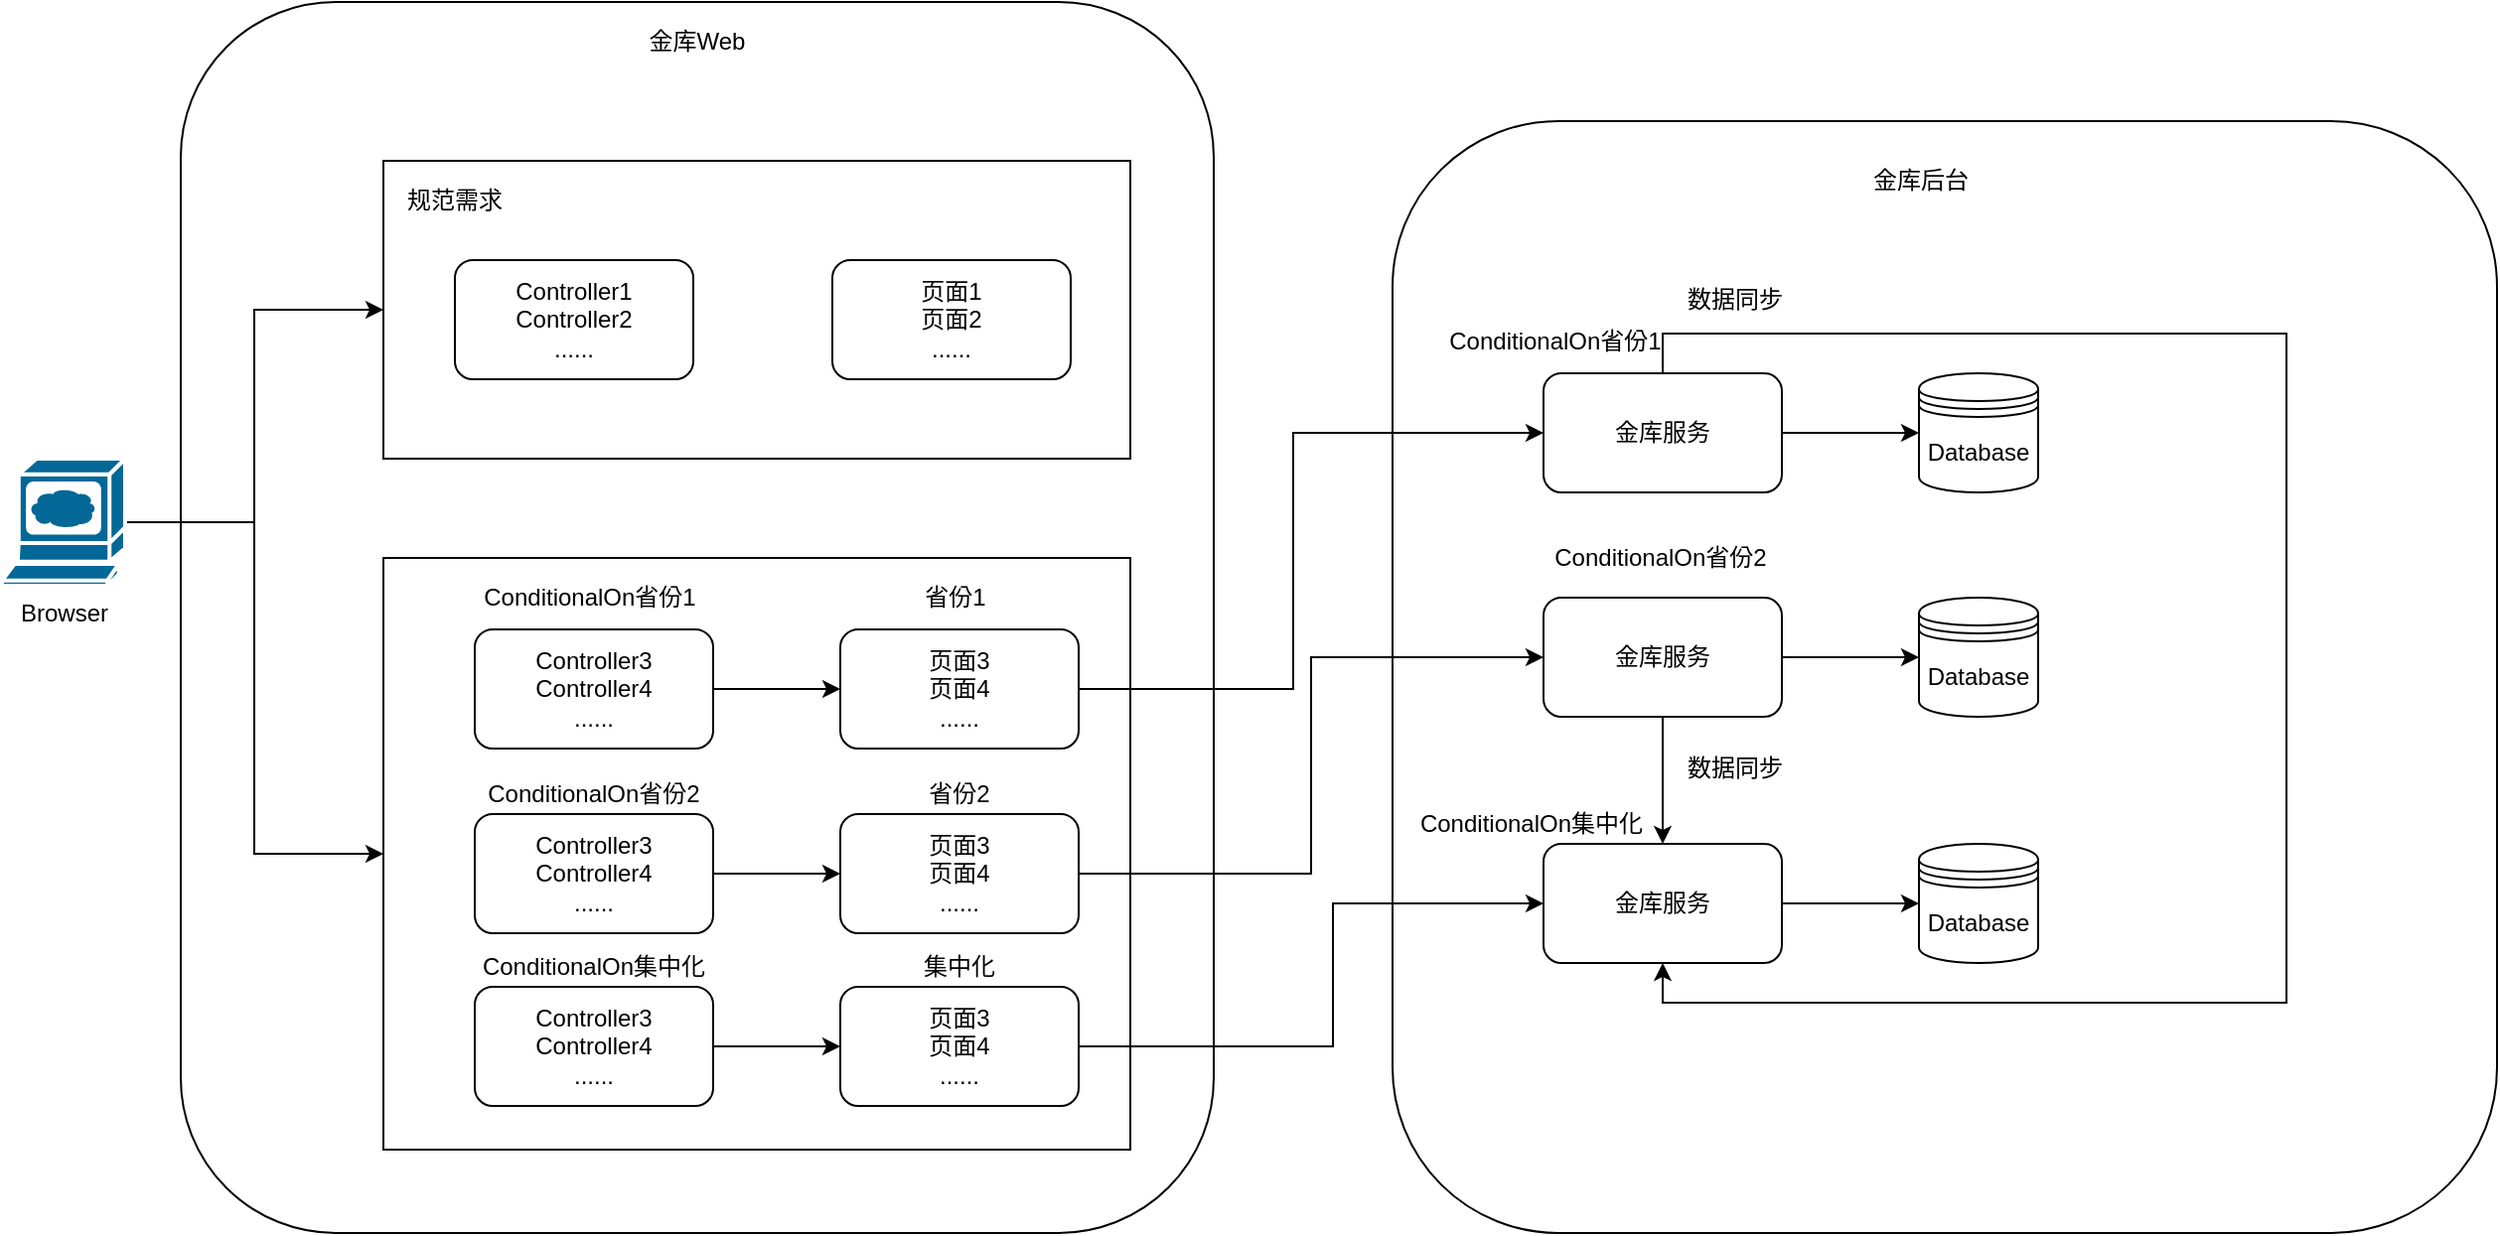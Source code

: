<mxfile version="13.6.8" type="github">
  <diagram id="n1DSh3T9E_Pk7iYmtj9A" name="Page-1">
    <mxGraphModel dx="1422" dy="762" grid="1" gridSize="10" guides="1" tooltips="1" connect="1" arrows="1" fold="1" page="1" pageScale="1" pageWidth="827" pageHeight="1169" math="0" shadow="0">
      <root>
        <mxCell id="0" />
        <mxCell id="1" parent="0" />
        <mxCell id="rCMM3NfX4LUDCF9KQQ6A-44" value="" style="rounded=0;whiteSpace=wrap;html=1;" vertex="1" parent="1">
          <mxGeometry x="770" y="220" width="210" height="390" as="geometry" />
        </mxCell>
        <mxCell id="rCMM3NfX4LUDCF9KQQ6A-3" value="" style="rounded=1;whiteSpace=wrap;html=1;" vertex="1" parent="1">
          <mxGeometry x="130" y="80" width="520" height="620" as="geometry" />
        </mxCell>
        <mxCell id="rCMM3NfX4LUDCF9KQQ6A-6" value="" style="rounded=0;whiteSpace=wrap;html=1;" vertex="1" parent="1">
          <mxGeometry x="232" y="360" width="376" height="298" as="geometry" />
        </mxCell>
        <mxCell id="rCMM3NfX4LUDCF9KQQ6A-5" value="" style="rounded=0;whiteSpace=wrap;html=1;" vertex="1" parent="1">
          <mxGeometry x="232" y="160" width="376" height="150" as="geometry" />
        </mxCell>
        <mxCell id="rCMM3NfX4LUDCF9KQQ6A-4" value="" style="rounded=1;whiteSpace=wrap;html=1;" vertex="1" parent="1">
          <mxGeometry x="740" y="140" width="556" height="560" as="geometry" />
        </mxCell>
        <mxCell id="rCMM3NfX4LUDCF9KQQ6A-7" value="页面1&lt;br&gt;页面2&lt;br&gt;......" style="rounded=1;whiteSpace=wrap;html=1;" vertex="1" parent="1">
          <mxGeometry x="458" y="210" width="120" height="60" as="geometry" />
        </mxCell>
        <mxCell id="rCMM3NfX4LUDCF9KQQ6A-72" style="edgeStyle=orthogonalEdgeStyle;rounded=0;orthogonalLoop=1;jettySize=auto;html=1;entryX=0;entryY=0.5;entryDx=0;entryDy=0;" edge="1" parent="1" source="rCMM3NfX4LUDCF9KQQ6A-10" target="rCMM3NfX4LUDCF9KQQ6A-50">
          <mxGeometry relative="1" as="geometry">
            <Array as="points">
              <mxPoint x="690" y="426" />
              <mxPoint x="690" y="297" />
            </Array>
          </mxGeometry>
        </mxCell>
        <mxCell id="rCMM3NfX4LUDCF9KQQ6A-10" value="页面3&lt;br&gt;页面4&lt;br&gt;......" style="rounded=1;whiteSpace=wrap;html=1;" vertex="1" parent="1">
          <mxGeometry x="462" y="396" width="120" height="60" as="geometry" />
        </mxCell>
        <mxCell id="rCMM3NfX4LUDCF9KQQ6A-73" style="edgeStyle=orthogonalEdgeStyle;rounded=0;orthogonalLoop=1;jettySize=auto;html=1;entryX=0;entryY=0.5;entryDx=0;entryDy=0;" edge="1" parent="1" source="rCMM3NfX4LUDCF9KQQ6A-13" target="rCMM3NfX4LUDCF9KQQ6A-52">
          <mxGeometry relative="1" as="geometry" />
        </mxCell>
        <mxCell id="rCMM3NfX4LUDCF9KQQ6A-13" value="页面3&lt;br&gt;页面4&lt;br&gt;......" style="rounded=1;whiteSpace=wrap;html=1;" vertex="1" parent="1">
          <mxGeometry x="462" y="489" width="120" height="60" as="geometry" />
        </mxCell>
        <mxCell id="rCMM3NfX4LUDCF9KQQ6A-14" value="省份2" style="text;html=1;strokeColor=none;fillColor=none;align=center;verticalAlign=middle;whiteSpace=wrap;rounded=0;" vertex="1" parent="1">
          <mxGeometry x="502" y="469" width="40" height="20" as="geometry" />
        </mxCell>
        <mxCell id="rCMM3NfX4LUDCF9KQQ6A-74" style="edgeStyle=orthogonalEdgeStyle;rounded=0;orthogonalLoop=1;jettySize=auto;html=1;entryX=0;entryY=0.5;entryDx=0;entryDy=0;" edge="1" parent="1" source="rCMM3NfX4LUDCF9KQQ6A-15" target="rCMM3NfX4LUDCF9KQQ6A-54">
          <mxGeometry relative="1" as="geometry">
            <Array as="points">
              <mxPoint x="710" y="606" />
              <mxPoint x="710" y="534" />
            </Array>
          </mxGeometry>
        </mxCell>
        <mxCell id="rCMM3NfX4LUDCF9KQQ6A-15" value="页面3&lt;br&gt;页面4&lt;br&gt;......" style="rounded=1;whiteSpace=wrap;html=1;" vertex="1" parent="1">
          <mxGeometry x="462" y="576" width="120" height="60" as="geometry" />
        </mxCell>
        <mxCell id="rCMM3NfX4LUDCF9KQQ6A-16" value="集中化" style="text;html=1;strokeColor=none;fillColor=none;align=center;verticalAlign=middle;whiteSpace=wrap;rounded=0;" vertex="1" parent="1">
          <mxGeometry x="502" y="556" width="40" height="20" as="geometry" />
        </mxCell>
        <mxCell id="rCMM3NfX4LUDCF9KQQ6A-18" value="规范需求" style="text;html=1;strokeColor=none;fillColor=none;align=center;verticalAlign=middle;whiteSpace=wrap;rounded=0;" vertex="1" parent="1">
          <mxGeometry x="218" y="170" width="100" height="20" as="geometry" />
        </mxCell>
        <mxCell id="rCMM3NfX4LUDCF9KQQ6A-19" value="金库Web" style="text;html=1;strokeColor=none;fillColor=none;align=center;verticalAlign=middle;whiteSpace=wrap;rounded=0;" vertex="1" parent="1">
          <mxGeometry x="347" y="90" width="86" height="20" as="geometry" />
        </mxCell>
        <mxCell id="rCMM3NfX4LUDCF9KQQ6A-20" value="Controller1&lt;br&gt;Controller2&lt;br&gt;......" style="rounded=1;whiteSpace=wrap;html=1;" vertex="1" parent="1">
          <mxGeometry x="268" y="210" width="120" height="60" as="geometry" />
        </mxCell>
        <mxCell id="rCMM3NfX4LUDCF9KQQ6A-69" style="edgeStyle=orthogonalEdgeStyle;rounded=0;orthogonalLoop=1;jettySize=auto;html=1;entryX=0;entryY=0.5;entryDx=0;entryDy=0;" edge="1" parent="1" source="rCMM3NfX4LUDCF9KQQ6A-21" target="rCMM3NfX4LUDCF9KQQ6A-10">
          <mxGeometry relative="1" as="geometry" />
        </mxCell>
        <mxCell id="rCMM3NfX4LUDCF9KQQ6A-21" value="Controller3&lt;br&gt;Controller4&lt;br&gt;......" style="rounded=1;whiteSpace=wrap;html=1;" vertex="1" parent="1">
          <mxGeometry x="278" y="396" width="120" height="60" as="geometry" />
        </mxCell>
        <mxCell id="rCMM3NfX4LUDCF9KQQ6A-22" value="ConditionalOn省份1" style="text;html=1;strokeColor=none;fillColor=none;align=center;verticalAlign=middle;whiteSpace=wrap;rounded=0;" vertex="1" parent="1">
          <mxGeometry x="261" y="370" width="150" height="20" as="geometry" />
        </mxCell>
        <mxCell id="rCMM3NfX4LUDCF9KQQ6A-70" style="edgeStyle=orthogonalEdgeStyle;rounded=0;orthogonalLoop=1;jettySize=auto;html=1;" edge="1" parent="1" source="rCMM3NfX4LUDCF9KQQ6A-23" target="rCMM3NfX4LUDCF9KQQ6A-13">
          <mxGeometry relative="1" as="geometry" />
        </mxCell>
        <mxCell id="rCMM3NfX4LUDCF9KQQ6A-23" value="Controller3&lt;br&gt;Controller4&lt;br&gt;......" style="rounded=1;whiteSpace=wrap;html=1;" vertex="1" parent="1">
          <mxGeometry x="278" y="489" width="120" height="60" as="geometry" />
        </mxCell>
        <mxCell id="rCMM3NfX4LUDCF9KQQ6A-24" value="ConditionalOn省份2" style="text;html=1;strokeColor=none;fillColor=none;align=center;verticalAlign=middle;whiteSpace=wrap;rounded=0;" vertex="1" parent="1">
          <mxGeometry x="278" y="469" width="120" height="20" as="geometry" />
        </mxCell>
        <mxCell id="rCMM3NfX4LUDCF9KQQ6A-71" style="edgeStyle=orthogonalEdgeStyle;rounded=0;orthogonalLoop=1;jettySize=auto;html=1;" edge="1" parent="1" source="rCMM3NfX4LUDCF9KQQ6A-25" target="rCMM3NfX4LUDCF9KQQ6A-15">
          <mxGeometry relative="1" as="geometry" />
        </mxCell>
        <mxCell id="rCMM3NfX4LUDCF9KQQ6A-25" value="Controller3&lt;br&gt;Controller4&lt;br&gt;......" style="rounded=1;whiteSpace=wrap;html=1;" vertex="1" parent="1">
          <mxGeometry x="278" y="576" width="120" height="60" as="geometry" />
        </mxCell>
        <mxCell id="rCMM3NfX4LUDCF9KQQ6A-26" value="ConditionalOn集中化" style="text;html=1;strokeColor=none;fillColor=none;align=center;verticalAlign=middle;whiteSpace=wrap;rounded=0;" vertex="1" parent="1">
          <mxGeometry x="278" y="556" width="120" height="20" as="geometry" />
        </mxCell>
        <mxCell id="rCMM3NfX4LUDCF9KQQ6A-28" value="金库后台" style="text;html=1;strokeColor=none;fillColor=none;align=center;verticalAlign=middle;whiteSpace=wrap;rounded=0;" vertex="1" parent="1">
          <mxGeometry x="960" y="160" width="92" height="20" as="geometry" />
        </mxCell>
        <mxCell id="rCMM3NfX4LUDCF9KQQ6A-42" value="Database" style="shape=datastore;whiteSpace=wrap;html=1;" vertex="1" parent="1">
          <mxGeometry x="1005" y="267" width="60" height="60" as="geometry" />
        </mxCell>
        <mxCell id="rCMM3NfX4LUDCF9KQQ6A-43" value="省份1" style="text;html=1;strokeColor=none;fillColor=none;align=center;verticalAlign=middle;whiteSpace=wrap;rounded=0;" vertex="1" parent="1">
          <mxGeometry x="500" y="370" width="40" height="20" as="geometry" />
        </mxCell>
        <mxCell id="rCMM3NfX4LUDCF9KQQ6A-75" style="edgeStyle=orthogonalEdgeStyle;rounded=0;orthogonalLoop=1;jettySize=auto;html=1;" edge="1" parent="1" source="rCMM3NfX4LUDCF9KQQ6A-50" target="rCMM3NfX4LUDCF9KQQ6A-42">
          <mxGeometry relative="1" as="geometry" />
        </mxCell>
        <mxCell id="rCMM3NfX4LUDCF9KQQ6A-80" style="edgeStyle=orthogonalEdgeStyle;rounded=0;orthogonalLoop=1;jettySize=auto;html=1;entryX=0.5;entryY=1;entryDx=0;entryDy=0;exitX=0.5;exitY=0;exitDx=0;exitDy=0;" edge="1" parent="1" source="rCMM3NfX4LUDCF9KQQ6A-50" target="rCMM3NfX4LUDCF9KQQ6A-54">
          <mxGeometry relative="1" as="geometry">
            <Array as="points">
              <mxPoint x="876" y="247" />
              <mxPoint x="1190" y="247" />
              <mxPoint x="1190" y="584" />
              <mxPoint x="876" y="584" />
            </Array>
          </mxGeometry>
        </mxCell>
        <mxCell id="rCMM3NfX4LUDCF9KQQ6A-50" value="金库服务" style="rounded=1;whiteSpace=wrap;html=1;" vertex="1" parent="1">
          <mxGeometry x="816" y="267" width="120" height="60" as="geometry" />
        </mxCell>
        <mxCell id="rCMM3NfX4LUDCF9KQQ6A-51" value="ConditionalOn省份1" style="text;html=1;strokeColor=none;fillColor=none;align=center;verticalAlign=middle;whiteSpace=wrap;rounded=0;" vertex="1" parent="1">
          <mxGeometry x="747" y="241" width="150" height="20" as="geometry" />
        </mxCell>
        <mxCell id="rCMM3NfX4LUDCF9KQQ6A-76" style="edgeStyle=orthogonalEdgeStyle;rounded=0;orthogonalLoop=1;jettySize=auto;html=1;" edge="1" parent="1" source="rCMM3NfX4LUDCF9KQQ6A-52" target="rCMM3NfX4LUDCF9KQQ6A-61">
          <mxGeometry relative="1" as="geometry" />
        </mxCell>
        <mxCell id="rCMM3NfX4LUDCF9KQQ6A-78" style="edgeStyle=orthogonalEdgeStyle;rounded=0;orthogonalLoop=1;jettySize=auto;html=1;" edge="1" parent="1" source="rCMM3NfX4LUDCF9KQQ6A-52" target="rCMM3NfX4LUDCF9KQQ6A-54">
          <mxGeometry relative="1" as="geometry" />
        </mxCell>
        <mxCell id="rCMM3NfX4LUDCF9KQQ6A-52" value="金库服务" style="rounded=1;whiteSpace=wrap;html=1;" vertex="1" parent="1">
          <mxGeometry x="816" y="380" width="120" height="60" as="geometry" />
        </mxCell>
        <mxCell id="rCMM3NfX4LUDCF9KQQ6A-53" value="ConditionalOn省份2" style="text;html=1;strokeColor=none;fillColor=none;align=center;verticalAlign=middle;whiteSpace=wrap;rounded=0;" vertex="1" parent="1">
          <mxGeometry x="815" y="350" width="120" height="20" as="geometry" />
        </mxCell>
        <mxCell id="rCMM3NfX4LUDCF9KQQ6A-77" style="edgeStyle=orthogonalEdgeStyle;rounded=0;orthogonalLoop=1;jettySize=auto;html=1;" edge="1" parent="1" source="rCMM3NfX4LUDCF9KQQ6A-54" target="rCMM3NfX4LUDCF9KQQ6A-62">
          <mxGeometry relative="1" as="geometry" />
        </mxCell>
        <mxCell id="rCMM3NfX4LUDCF9KQQ6A-54" value="金库服务" style="rounded=1;whiteSpace=wrap;html=1;" vertex="1" parent="1">
          <mxGeometry x="816" y="504" width="120" height="60" as="geometry" />
        </mxCell>
        <mxCell id="rCMM3NfX4LUDCF9KQQ6A-55" value="ConditionalOn集中化" style="text;html=1;strokeColor=none;fillColor=none;align=center;verticalAlign=middle;whiteSpace=wrap;rounded=0;" vertex="1" parent="1">
          <mxGeometry x="750" y="484" width="120" height="20" as="geometry" />
        </mxCell>
        <mxCell id="rCMM3NfX4LUDCF9KQQ6A-61" value="&lt;span&gt;Database&lt;/span&gt;" style="shape=datastore;whiteSpace=wrap;html=1;" vertex="1" parent="1">
          <mxGeometry x="1005" y="380" width="60" height="60" as="geometry" />
        </mxCell>
        <mxCell id="rCMM3NfX4LUDCF9KQQ6A-62" value="&lt;span&gt;Database&lt;/span&gt;" style="shape=datastore;whiteSpace=wrap;html=1;" vertex="1" parent="1">
          <mxGeometry x="1005" y="504" width="60" height="60" as="geometry" />
        </mxCell>
        <mxCell id="rCMM3NfX4LUDCF9KQQ6A-67" style="edgeStyle=orthogonalEdgeStyle;rounded=0;orthogonalLoop=1;jettySize=auto;html=1;entryX=0;entryY=0.5;entryDx=0;entryDy=0;" edge="1" parent="1" source="rCMM3NfX4LUDCF9KQQ6A-63" target="rCMM3NfX4LUDCF9KQQ6A-5">
          <mxGeometry relative="1" as="geometry" />
        </mxCell>
        <mxCell id="rCMM3NfX4LUDCF9KQQ6A-68" style="edgeStyle=orthogonalEdgeStyle;rounded=0;orthogonalLoop=1;jettySize=auto;html=1;" edge="1" parent="1" source="rCMM3NfX4LUDCF9KQQ6A-63" target="rCMM3NfX4LUDCF9KQQ6A-6">
          <mxGeometry relative="1" as="geometry" />
        </mxCell>
        <mxCell id="rCMM3NfX4LUDCF9KQQ6A-63" value="Browser" style="shape=mxgraph.cisco.computers_and_peripherals.web_browser;html=1;pointerEvents=1;dashed=0;fillColor=#036897;strokeColor=#ffffff;strokeWidth=2;verticalLabelPosition=bottom;verticalAlign=top;align=center;outlineConnect=0;" vertex="1" parent="1">
          <mxGeometry x="40" y="310" width="62" height="64" as="geometry" />
        </mxCell>
        <mxCell id="rCMM3NfX4LUDCF9KQQ6A-81" value="数据同步" style="text;html=1;strokeColor=none;fillColor=none;align=center;verticalAlign=middle;whiteSpace=wrap;rounded=0;" vertex="1" parent="1">
          <mxGeometry x="880" y="456" width="65" height="20" as="geometry" />
        </mxCell>
        <mxCell id="rCMM3NfX4LUDCF9KQQ6A-82" value="数据同步" style="text;html=1;strokeColor=none;fillColor=none;align=center;verticalAlign=middle;whiteSpace=wrap;rounded=0;" vertex="1" parent="1">
          <mxGeometry x="880" y="220" width="65" height="20" as="geometry" />
        </mxCell>
      </root>
    </mxGraphModel>
  </diagram>
</mxfile>
